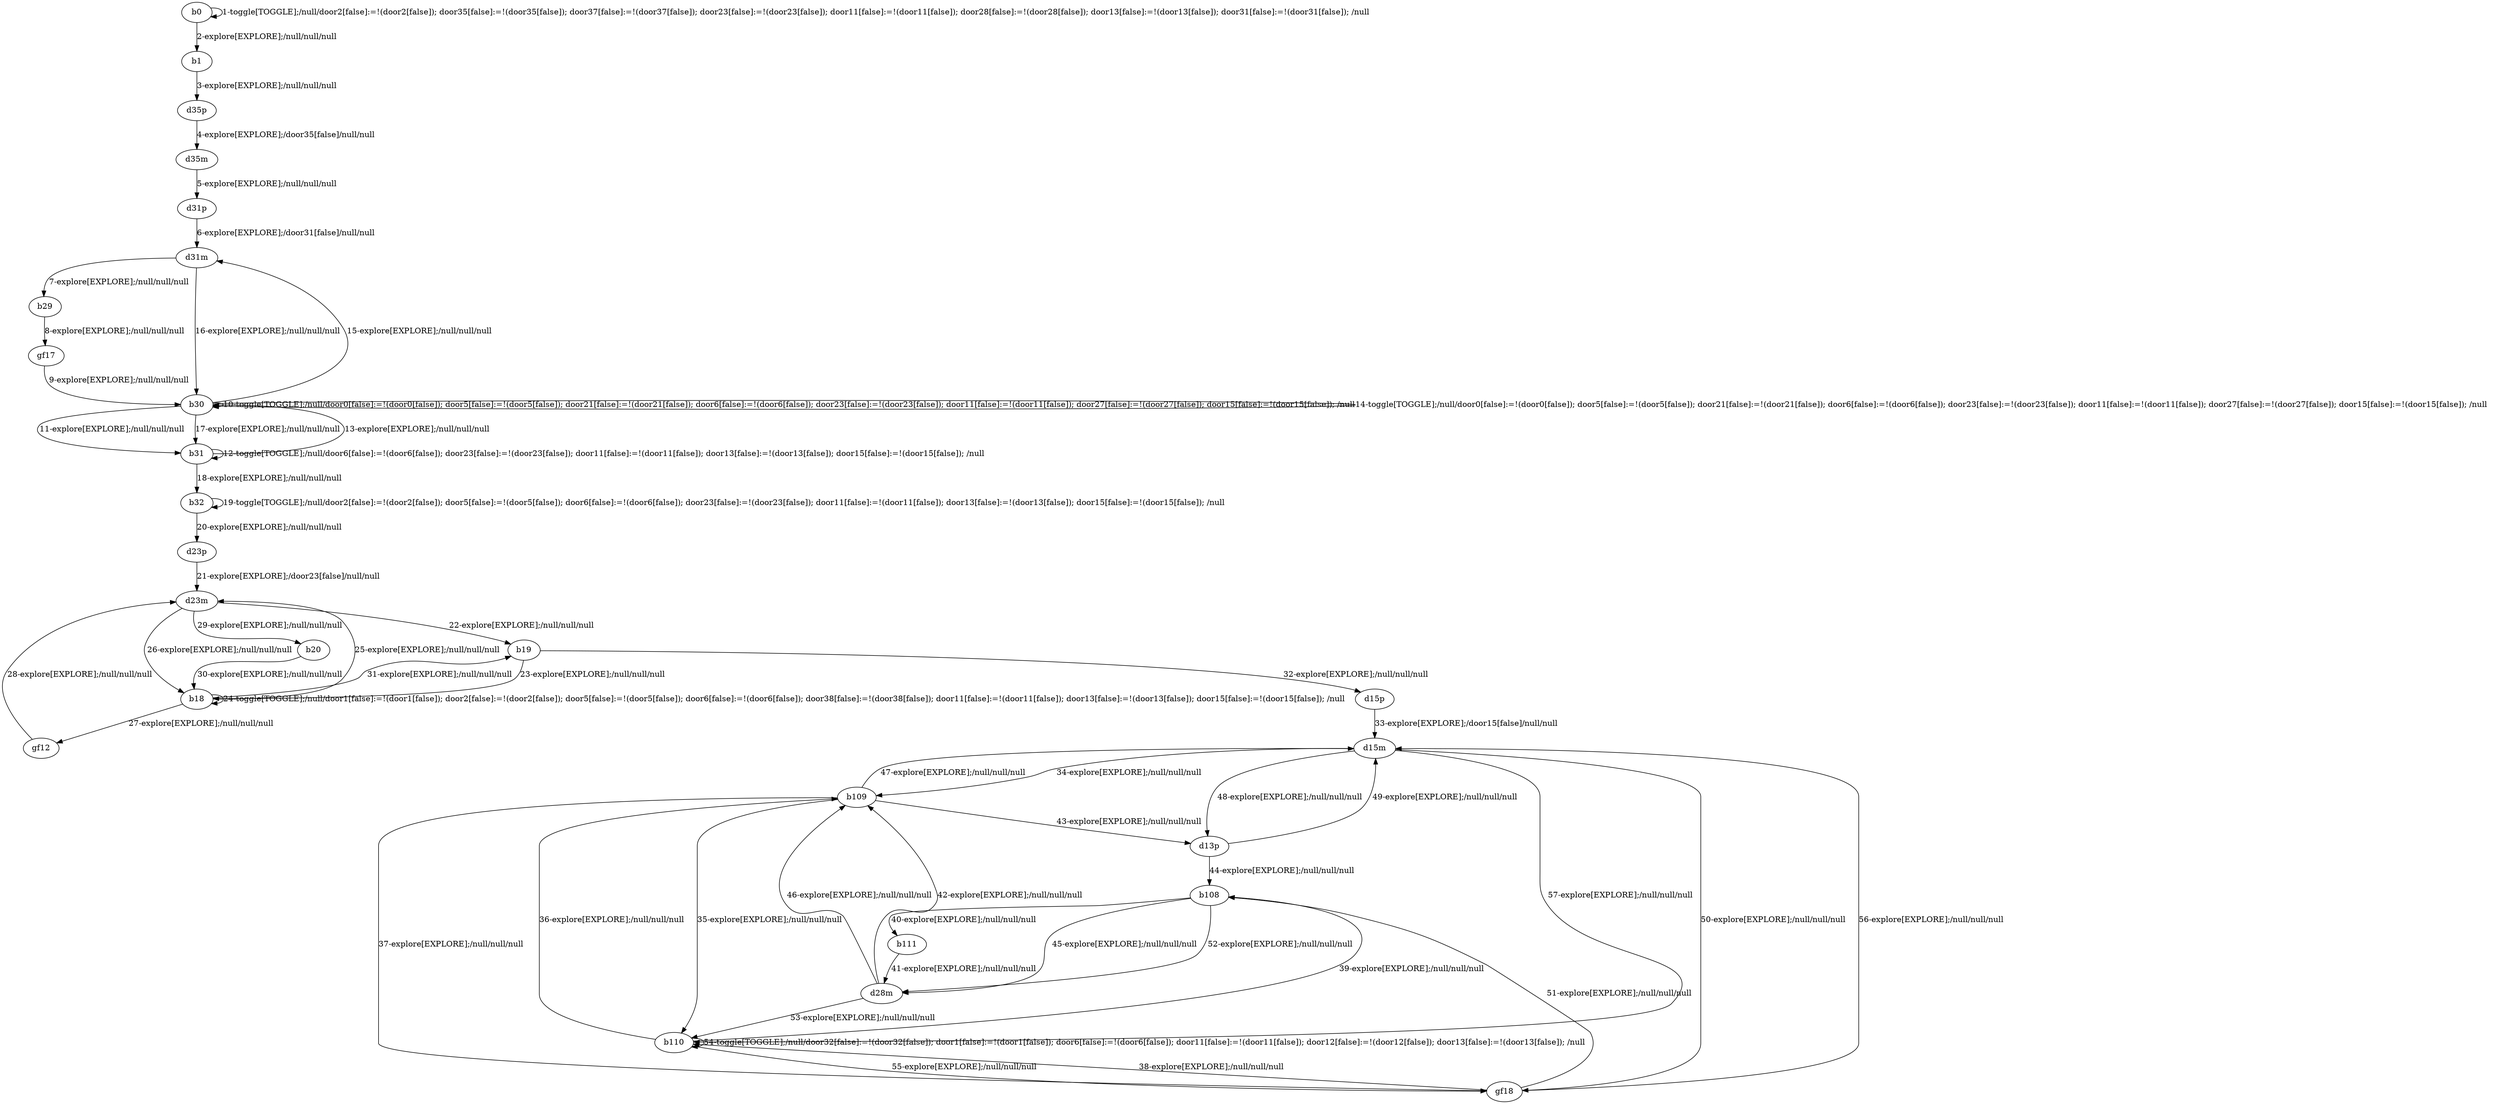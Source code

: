 # Total number of goals covered by this test: 1
# gf18 --> d15m

digraph g {
"b0" -> "b0" [label = "1-toggle[TOGGLE];/null/door2[false]:=!(door2[false]); door35[false]:=!(door35[false]); door37[false]:=!(door37[false]); door23[false]:=!(door23[false]); door11[false]:=!(door11[false]); door28[false]:=!(door28[false]); door13[false]:=!(door13[false]); door31[false]:=!(door31[false]); /null"];
"b0" -> "b1" [label = "2-explore[EXPLORE];/null/null/null"];
"b1" -> "d35p" [label = "3-explore[EXPLORE];/null/null/null"];
"d35p" -> "d35m" [label = "4-explore[EXPLORE];/door35[false]/null/null"];
"d35m" -> "d31p" [label = "5-explore[EXPLORE];/null/null/null"];
"d31p" -> "d31m" [label = "6-explore[EXPLORE];/door31[false]/null/null"];
"d31m" -> "b29" [label = "7-explore[EXPLORE];/null/null/null"];
"b29" -> "gf17" [label = "8-explore[EXPLORE];/null/null/null"];
"gf17" -> "b30" [label = "9-explore[EXPLORE];/null/null/null"];
"b30" -> "b30" [label = "10-toggle[TOGGLE];/null/door0[false]:=!(door0[false]); door5[false]:=!(door5[false]); door21[false]:=!(door21[false]); door6[false]:=!(door6[false]); door23[false]:=!(door23[false]); door11[false]:=!(door11[false]); door27[false]:=!(door27[false]); door15[false]:=!(door15[false]); /null"];
"b30" -> "b31" [label = "11-explore[EXPLORE];/null/null/null"];
"b31" -> "b31" [label = "12-toggle[TOGGLE];/null/door6[false]:=!(door6[false]); door23[false]:=!(door23[false]); door11[false]:=!(door11[false]); door13[false]:=!(door13[false]); door15[false]:=!(door15[false]); /null"];
"b31" -> "b30" [label = "13-explore[EXPLORE];/null/null/null"];
"b30" -> "b30" [label = "14-toggle[TOGGLE];/null/door0[false]:=!(door0[false]); door5[false]:=!(door5[false]); door21[false]:=!(door21[false]); door6[false]:=!(door6[false]); door23[false]:=!(door23[false]); door11[false]:=!(door11[false]); door27[false]:=!(door27[false]); door15[false]:=!(door15[false]); /null"];
"b30" -> "d31m" [label = "15-explore[EXPLORE];/null/null/null"];
"d31m" -> "b30" [label = "16-explore[EXPLORE];/null/null/null"];
"b30" -> "b31" [label = "17-explore[EXPLORE];/null/null/null"];
"b31" -> "b32" [label = "18-explore[EXPLORE];/null/null/null"];
"b32" -> "b32" [label = "19-toggle[TOGGLE];/null/door2[false]:=!(door2[false]); door5[false]:=!(door5[false]); door6[false]:=!(door6[false]); door23[false]:=!(door23[false]); door11[false]:=!(door11[false]); door13[false]:=!(door13[false]); door15[false]:=!(door15[false]); /null"];
"b32" -> "d23p" [label = "20-explore[EXPLORE];/null/null/null"];
"d23p" -> "d23m" [label = "21-explore[EXPLORE];/door23[false]/null/null"];
"d23m" -> "b19" [label = "22-explore[EXPLORE];/null/null/null"];
"b19" -> "b18" [label = "23-explore[EXPLORE];/null/null/null"];
"b18" -> "b18" [label = "24-toggle[TOGGLE];/null/door1[false]:=!(door1[false]); door2[false]:=!(door2[false]); door5[false]:=!(door5[false]); door6[false]:=!(door6[false]); door38[false]:=!(door38[false]); door11[false]:=!(door11[false]); door13[false]:=!(door13[false]); door15[false]:=!(door15[false]); /null"];
"b18" -> "d23m" [label = "25-explore[EXPLORE];/null/null/null"];
"d23m" -> "b18" [label = "26-explore[EXPLORE];/null/null/null"];
"b18" -> "gf12" [label = "27-explore[EXPLORE];/null/null/null"];
"gf12" -> "d23m" [label = "28-explore[EXPLORE];/null/null/null"];
"d23m" -> "b20" [label = "29-explore[EXPLORE];/null/null/null"];
"b20" -> "b18" [label = "30-explore[EXPLORE];/null/null/null"];
"b18" -> "b19" [label = "31-explore[EXPLORE];/null/null/null"];
"b19" -> "d15p" [label = "32-explore[EXPLORE];/null/null/null"];
"d15p" -> "d15m" [label = "33-explore[EXPLORE];/door15[false]/null/null"];
"d15m" -> "b109" [label = "34-explore[EXPLORE];/null/null/null"];
"b109" -> "b110" [label = "35-explore[EXPLORE];/null/null/null"];
"b110" -> "b109" [label = "36-explore[EXPLORE];/null/null/null"];
"b109" -> "gf18" [label = "37-explore[EXPLORE];/null/null/null"];
"gf18" -> "b110" [label = "38-explore[EXPLORE];/null/null/null"];
"b110" -> "b108" [label = "39-explore[EXPLORE];/null/null/null"];
"b108" -> "b111" [label = "40-explore[EXPLORE];/null/null/null"];
"b111" -> "d28m" [label = "41-explore[EXPLORE];/null/null/null"];
"d28m" -> "b109" [label = "42-explore[EXPLORE];/null/null/null"];
"b109" -> "d13p" [label = "43-explore[EXPLORE];/null/null/null"];
"d13p" -> "b108" [label = "44-explore[EXPLORE];/null/null/null"];
"b108" -> "d28m" [label = "45-explore[EXPLORE];/null/null/null"];
"d28m" -> "b109" [label = "46-explore[EXPLORE];/null/null/null"];
"b109" -> "d15m" [label = "47-explore[EXPLORE];/null/null/null"];
"d15m" -> "d13p" [label = "48-explore[EXPLORE];/null/null/null"];
"d13p" -> "d15m" [label = "49-explore[EXPLORE];/null/null/null"];
"d15m" -> "gf18" [label = "50-explore[EXPLORE];/null/null/null"];
"gf18" -> "b108" [label = "51-explore[EXPLORE];/null/null/null"];
"b108" -> "d28m" [label = "52-explore[EXPLORE];/null/null/null"];
"d28m" -> "b110" [label = "53-explore[EXPLORE];/null/null/null"];
"b110" -> "b110" [label = "54-toggle[TOGGLE];/null/door32[false]:=!(door32[false]); door1[false]:=!(door1[false]); door6[false]:=!(door6[false]); door11[false]:=!(door11[false]); door12[false]:=!(door12[false]); door13[false]:=!(door13[false]); /null"];
"b110" -> "gf18" [label = "55-explore[EXPLORE];/null/null/null"];
"gf18" -> "d15m" [label = "56-explore[EXPLORE];/null/null/null"];
"d15m" -> "b110" [label = "57-explore[EXPLORE];/null/null/null"];
}